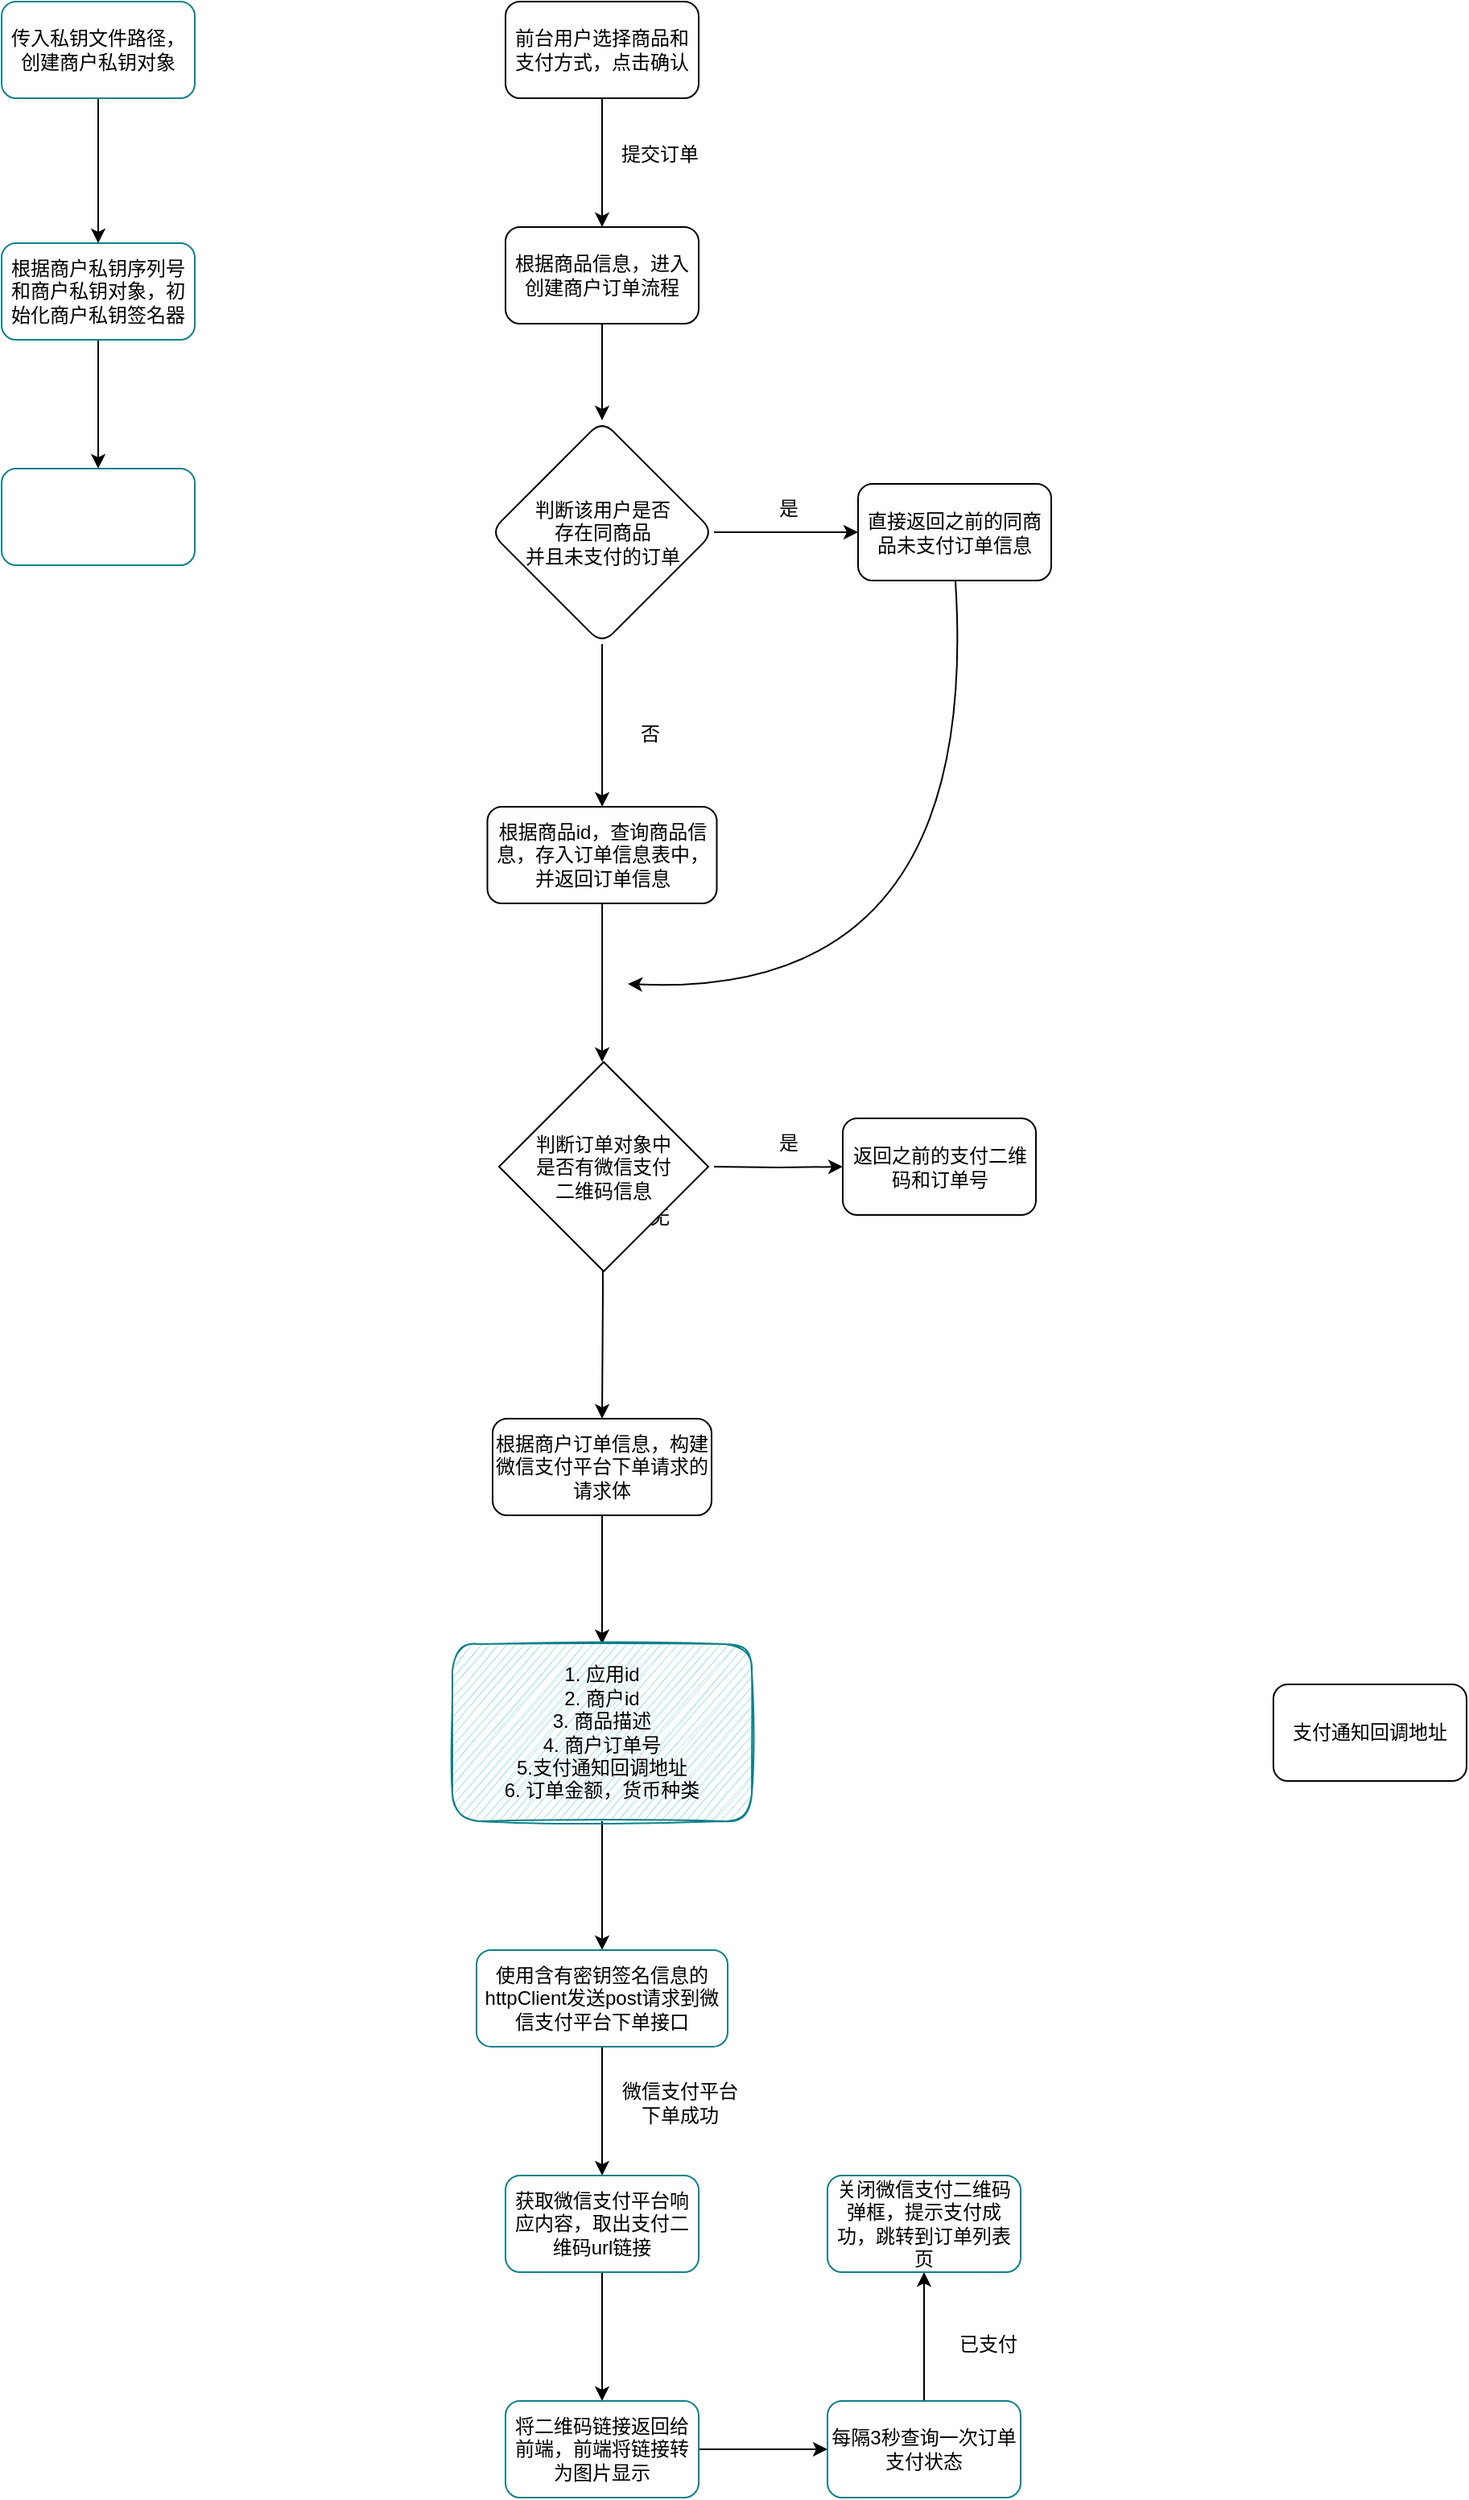 <mxfile version="16.0.0" type="github">
  <diagram id="8AyKx_o5aTShNxiJ5CQn" name="Page-1">
    <mxGraphModel dx="1038" dy="579" grid="1" gridSize="10" guides="1" tooltips="1" connect="1" arrows="1" fold="1" page="1" pageScale="1" pageWidth="1169" pageHeight="1654" math="0" shadow="0">
      <root>
        <mxCell id="0" />
        <mxCell id="1" parent="0" />
        <mxCell id="OW42SGyRE-5bfpf_GYGi-3" value="" style="edgeStyle=orthogonalEdgeStyle;rounded=0;orthogonalLoop=1;jettySize=auto;html=1;" parent="1" source="OW42SGyRE-5bfpf_GYGi-1" target="OW42SGyRE-5bfpf_GYGi-2" edge="1">
          <mxGeometry relative="1" as="geometry" />
        </mxCell>
        <mxCell id="OW42SGyRE-5bfpf_GYGi-1" value="前台用户选择商品和支付方式，点击确认" style="rounded=1;whiteSpace=wrap;html=1;" parent="1" vertex="1">
          <mxGeometry x="513" y="10" width="120" height="60" as="geometry" />
        </mxCell>
        <mxCell id="OW42SGyRE-5bfpf_GYGi-7" value="" style="edgeStyle=orthogonalEdgeStyle;rounded=0;orthogonalLoop=1;jettySize=auto;html=1;" parent="1" source="OW42SGyRE-5bfpf_GYGi-2" target="OW42SGyRE-5bfpf_GYGi-6" edge="1">
          <mxGeometry relative="1" as="geometry" />
        </mxCell>
        <mxCell id="OW42SGyRE-5bfpf_GYGi-2" value="根据商品信息，进入创建商户订单流程" style="whiteSpace=wrap;html=1;rounded=1;" parent="1" vertex="1">
          <mxGeometry x="513" y="150" width="120" height="60" as="geometry" />
        </mxCell>
        <mxCell id="OW42SGyRE-5bfpf_GYGi-5" value="提交订单" style="text;html=1;strokeColor=none;fillColor=none;align=center;verticalAlign=middle;whiteSpace=wrap;rounded=0;" parent="1" vertex="1">
          <mxGeometry x="579" y="90" width="60" height="30" as="geometry" />
        </mxCell>
        <mxCell id="OW42SGyRE-5bfpf_GYGi-9" value="" style="edgeStyle=orthogonalEdgeStyle;rounded=0;orthogonalLoop=1;jettySize=auto;html=1;" parent="1" source="OW42SGyRE-5bfpf_GYGi-6" target="OW42SGyRE-5bfpf_GYGi-8" edge="1">
          <mxGeometry relative="1" as="geometry" />
        </mxCell>
        <mxCell id="OW42SGyRE-5bfpf_GYGi-12" value="" style="edgeStyle=orthogonalEdgeStyle;rounded=0;orthogonalLoop=1;jettySize=auto;html=1;" parent="1" source="OW42SGyRE-5bfpf_GYGi-6" target="OW42SGyRE-5bfpf_GYGi-11" edge="1">
          <mxGeometry relative="1" as="geometry" />
        </mxCell>
        <mxCell id="OW42SGyRE-5bfpf_GYGi-6" value="判断该用户是否&lt;br&gt;存在同商品&lt;br&gt;并且未支付的订单" style="rhombus;whiteSpace=wrap;html=1;rounded=1;" parent="1" vertex="1">
          <mxGeometry x="503.5" y="270" width="139" height="139" as="geometry" />
        </mxCell>
        <mxCell id="OW42SGyRE-5bfpf_GYGi-15" value="" style="edgeStyle=orthogonalEdgeStyle;rounded=0;orthogonalLoop=1;jettySize=auto;html=1;" parent="1" source="OW42SGyRE-5bfpf_GYGi-8" edge="1">
          <mxGeometry relative="1" as="geometry">
            <mxPoint x="573" y="668.5" as="targetPoint" />
          </mxGeometry>
        </mxCell>
        <mxCell id="OW42SGyRE-5bfpf_GYGi-8" value="根据商品id，查询商品信息，存入订单信息表中，并返回订单信息" style="whiteSpace=wrap;html=1;rounded=1;" parent="1" vertex="1">
          <mxGeometry x="501.75" y="510" width="142.5" height="60" as="geometry" />
        </mxCell>
        <mxCell id="OW42SGyRE-5bfpf_GYGi-10" value="否" style="text;html=1;strokeColor=none;fillColor=none;align=center;verticalAlign=middle;whiteSpace=wrap;rounded=0;" parent="1" vertex="1">
          <mxGeometry x="573" y="450" width="60" height="30" as="geometry" />
        </mxCell>
        <mxCell id="OW42SGyRE-5bfpf_GYGi-11" value="直接返回之前的同商品未支付订单信息" style="whiteSpace=wrap;html=1;rounded=1;" parent="1" vertex="1">
          <mxGeometry x="732" y="309.5" width="120" height="60" as="geometry" />
        </mxCell>
        <mxCell id="OW42SGyRE-5bfpf_GYGi-13" value="是" style="text;html=1;strokeColor=none;fillColor=none;align=center;verticalAlign=middle;whiteSpace=wrap;rounded=0;" parent="1" vertex="1">
          <mxGeometry x="659" y="309.5" width="60" height="30" as="geometry" />
        </mxCell>
        <mxCell id="OW42SGyRE-5bfpf_GYGi-18" value="" style="edgeStyle=orthogonalEdgeStyle;rounded=0;orthogonalLoop=1;jettySize=auto;html=1;" parent="1" target="OW42SGyRE-5bfpf_GYGi-17" edge="1">
          <mxGeometry relative="1" as="geometry">
            <mxPoint x="573" y="728.5" as="sourcePoint" />
          </mxGeometry>
        </mxCell>
        <mxCell id="OW42SGyRE-5bfpf_GYGi-21" value="" style="edgeStyle=orthogonalEdgeStyle;rounded=0;orthogonalLoop=1;jettySize=auto;html=1;" parent="1" target="OW42SGyRE-5bfpf_GYGi-20" edge="1">
          <mxGeometry relative="1" as="geometry">
            <mxPoint x="642.5" y="733.5" as="sourcePoint" />
          </mxGeometry>
        </mxCell>
        <mxCell id="OW42SGyRE-5bfpf_GYGi-16" value="" style="curved=1;endArrow=classic;html=1;rounded=0;" parent="1" edge="1">
          <mxGeometry width="50" height="50" relative="1" as="geometry">
            <mxPoint x="792.5" y="370" as="sourcePoint" />
            <mxPoint x="589" y="620" as="targetPoint" />
            <Array as="points">
              <mxPoint x="809" y="630" />
            </Array>
          </mxGeometry>
        </mxCell>
        <mxCell id="OW42SGyRE-5bfpf_GYGi-29" value="" style="edgeStyle=orthogonalEdgeStyle;rounded=0;orthogonalLoop=1;jettySize=auto;html=1;" parent="1" source="OW42SGyRE-5bfpf_GYGi-17" target="OW42SGyRE-5bfpf_GYGi-28" edge="1">
          <mxGeometry relative="1" as="geometry" />
        </mxCell>
        <mxCell id="OW42SGyRE-5bfpf_GYGi-17" value="根据商户订单信息，构建微信支付平台下单请求的请求体" style="whiteSpace=wrap;html=1;rounded=1;" parent="1" vertex="1">
          <mxGeometry x="505" y="890" width="136" height="60" as="geometry" />
        </mxCell>
        <mxCell id="OW42SGyRE-5bfpf_GYGi-19" value="无" style="text;html=1;strokeColor=none;fillColor=none;align=center;verticalAlign=middle;whiteSpace=wrap;rounded=0;" parent="1" vertex="1">
          <mxGeometry x="579" y="750" width="60" height="30" as="geometry" />
        </mxCell>
        <mxCell id="OW42SGyRE-5bfpf_GYGi-20" value="返回之前的支付二维码和订单号" style="whiteSpace=wrap;html=1;rounded=1;" parent="1" vertex="1">
          <mxGeometry x="722.5" y="703.5" width="120" height="60" as="geometry" />
        </mxCell>
        <mxCell id="OW42SGyRE-5bfpf_GYGi-22" value="&lt;span&gt;判断订单对象中&lt;br&gt;是否有微信支付&lt;br&gt;二维码信息&lt;/span&gt;" style="rhombus;whiteSpace=wrap;html=1;" parent="1" vertex="1">
          <mxGeometry x="509" y="668.5" width="130" height="130" as="geometry" />
        </mxCell>
        <mxCell id="OW42SGyRE-5bfpf_GYGi-23" value="是" style="text;html=1;strokeColor=none;fillColor=none;align=center;verticalAlign=middle;whiteSpace=wrap;rounded=0;" parent="1" vertex="1">
          <mxGeometry x="659" y="703.5" width="60" height="30" as="geometry" />
        </mxCell>
        <mxCell id="OW42SGyRE-5bfpf_GYGi-31" value="" style="edgeStyle=orthogonalEdgeStyle;rounded=0;orthogonalLoop=1;jettySize=auto;html=1;" parent="1" source="OW42SGyRE-5bfpf_GYGi-28" target="OW42SGyRE-5bfpf_GYGi-30" edge="1">
          <mxGeometry relative="1" as="geometry" />
        </mxCell>
        <mxCell id="OW42SGyRE-5bfpf_GYGi-28" value="&lt;span style=&quot;&quot;&gt;1. 应用id&lt;/span&gt;&lt;br style=&quot;&quot;&gt;&lt;span style=&quot;&quot;&gt;2. 商户id&lt;/span&gt;&lt;br style=&quot;&quot;&gt;&lt;span style=&quot;&quot;&gt;3. 商品描述&lt;/span&gt;&lt;br style=&quot;&quot;&gt;&lt;span style=&quot;&quot;&gt;4. 商户订单号&lt;/span&gt;&lt;br style=&quot;&quot;&gt;&lt;span style=&quot;&quot;&gt;5.支付通知回调地址&lt;/span&gt;&lt;br style=&quot;&quot;&gt;&lt;span style=&quot;&quot;&gt;6. 订单金额，货币种类&lt;/span&gt;" style="whiteSpace=wrap;html=1;rounded=1;fillColor=#b0e3e6;strokeColor=#0e8088;sketch=1;align=center;" parent="1" vertex="1">
          <mxGeometry x="480" y="1030" width="186" height="110" as="geometry" />
        </mxCell>
        <mxCell id="OW42SGyRE-5bfpf_GYGi-41" value="" style="edgeStyle=orthogonalEdgeStyle;rounded=0;orthogonalLoop=1;jettySize=auto;html=1;" parent="1" source="OW42SGyRE-5bfpf_GYGi-30" target="OW42SGyRE-5bfpf_GYGi-40" edge="1">
          <mxGeometry relative="1" as="geometry" />
        </mxCell>
        <mxCell id="OW42SGyRE-5bfpf_GYGi-30" value="使用含有密钥签名信息的httpClient发送post请求到微信支付平台下单接口" style="whiteSpace=wrap;html=1;fillColor=none;strokeColor=#0e8088;rounded=1;sketch=0;" parent="1" vertex="1">
          <mxGeometry x="495" y="1220" width="156" height="60" as="geometry" />
        </mxCell>
        <mxCell id="OW42SGyRE-5bfpf_GYGi-37" value="" style="edgeStyle=orthogonalEdgeStyle;rounded=0;orthogonalLoop=1;jettySize=auto;html=1;" parent="1" source="OW42SGyRE-5bfpf_GYGi-38" target="OW42SGyRE-5bfpf_GYGi-39" edge="1">
          <mxGeometry relative="1" as="geometry" />
        </mxCell>
        <mxCell id="OW42SGyRE-5bfpf_GYGi-38" value="传入私钥文件路径，创建商户私钥对象" style="whiteSpace=wrap;html=1;fillColor=none;strokeColor=#0e8088;rounded=1;sketch=0;" parent="1" vertex="1">
          <mxGeometry x="200" y="10" width="120" height="60" as="geometry" />
        </mxCell>
        <mxCell id="OW42SGyRE-5bfpf_GYGi-51" value="" style="edgeStyle=orthogonalEdgeStyle;rounded=0;orthogonalLoop=1;jettySize=auto;html=1;" parent="1" source="OW42SGyRE-5bfpf_GYGi-39" target="OW42SGyRE-5bfpf_GYGi-50" edge="1">
          <mxGeometry relative="1" as="geometry" />
        </mxCell>
        <mxCell id="OW42SGyRE-5bfpf_GYGi-39" value="根据商户私钥序列号和商户私钥对象，初始化商户私钥签名器" style="whiteSpace=wrap;html=1;fillColor=none;strokeColor=#0e8088;rounded=1;sketch=0;" parent="1" vertex="1">
          <mxGeometry x="200" y="160" width="120" height="60" as="geometry" />
        </mxCell>
        <mxCell id="OW42SGyRE-5bfpf_GYGi-44" value="" style="edgeStyle=orthogonalEdgeStyle;rounded=0;orthogonalLoop=1;jettySize=auto;html=1;" parent="1" source="OW42SGyRE-5bfpf_GYGi-40" target="OW42SGyRE-5bfpf_GYGi-43" edge="1">
          <mxGeometry relative="1" as="geometry" />
        </mxCell>
        <mxCell id="OW42SGyRE-5bfpf_GYGi-40" value="获取微信支付平台响应内容，取出支付二维码url链接" style="whiteSpace=wrap;html=1;fillColor=none;strokeColor=#0e8088;rounded=1;sketch=0;" parent="1" vertex="1">
          <mxGeometry x="513" y="1360" width="120" height="60" as="geometry" />
        </mxCell>
        <mxCell id="OW42SGyRE-5bfpf_GYGi-42" value="微信支付平台下单成功" style="text;html=1;strokeColor=none;fillColor=none;align=center;verticalAlign=middle;whiteSpace=wrap;rounded=0;sketch=0;" parent="1" vertex="1">
          <mxGeometry x="583" y="1300" width="77" height="30" as="geometry" />
        </mxCell>
        <mxCell id="OW42SGyRE-5bfpf_GYGi-46" value="" style="edgeStyle=orthogonalEdgeStyle;rounded=0;orthogonalLoop=1;jettySize=auto;html=1;" parent="1" source="OW42SGyRE-5bfpf_GYGi-43" target="OW42SGyRE-5bfpf_GYGi-45" edge="1">
          <mxGeometry relative="1" as="geometry" />
        </mxCell>
        <mxCell id="OW42SGyRE-5bfpf_GYGi-43" value="将二维码链接返回给前端，前端将链接转为图片显示" style="whiteSpace=wrap;html=1;fillColor=none;strokeColor=#0e8088;rounded=1;sketch=0;" parent="1" vertex="1">
          <mxGeometry x="513" y="1500" width="120" height="60" as="geometry" />
        </mxCell>
        <mxCell id="OW42SGyRE-5bfpf_GYGi-48" value="" style="edgeStyle=orthogonalEdgeStyle;rounded=0;orthogonalLoop=1;jettySize=auto;html=1;" parent="1" source="OW42SGyRE-5bfpf_GYGi-45" target="OW42SGyRE-5bfpf_GYGi-47" edge="1">
          <mxGeometry relative="1" as="geometry" />
        </mxCell>
        <mxCell id="OW42SGyRE-5bfpf_GYGi-45" value="每隔3秒查询一次订单支付状态" style="whiteSpace=wrap;html=1;fillColor=none;strokeColor=#0e8088;rounded=1;sketch=0;" parent="1" vertex="1">
          <mxGeometry x="713" y="1500" width="120" height="60" as="geometry" />
        </mxCell>
        <mxCell id="OW42SGyRE-5bfpf_GYGi-47" value="关闭微信支付二维码弹框，提示支付成功，跳转到订单列表页" style="whiteSpace=wrap;html=1;fillColor=none;strokeColor=#0e8088;rounded=1;sketch=0;" parent="1" vertex="1">
          <mxGeometry x="713" y="1360" width="120" height="60" as="geometry" />
        </mxCell>
        <mxCell id="OW42SGyRE-5bfpf_GYGi-49" value="已支付" style="text;html=1;strokeColor=none;fillColor=none;align=center;verticalAlign=middle;whiteSpace=wrap;rounded=0;sketch=0;" parent="1" vertex="1">
          <mxGeometry x="783" y="1450" width="60" height="30" as="geometry" />
        </mxCell>
        <mxCell id="OW42SGyRE-5bfpf_GYGi-50" value="" style="whiteSpace=wrap;html=1;fillColor=none;strokeColor=#0e8088;rounded=1;sketch=0;" parent="1" vertex="1">
          <mxGeometry x="200" y="300" width="120" height="60" as="geometry" />
        </mxCell>
        <mxCell id="OW42SGyRE-5bfpf_GYGi-54" value="支付通知回调地址" style="rounded=1;whiteSpace=wrap;html=1;sketch=0;fillColor=none;" parent="1" vertex="1">
          <mxGeometry x="990" y="1055" width="120" height="60" as="geometry" />
        </mxCell>
      </root>
    </mxGraphModel>
  </diagram>
</mxfile>
